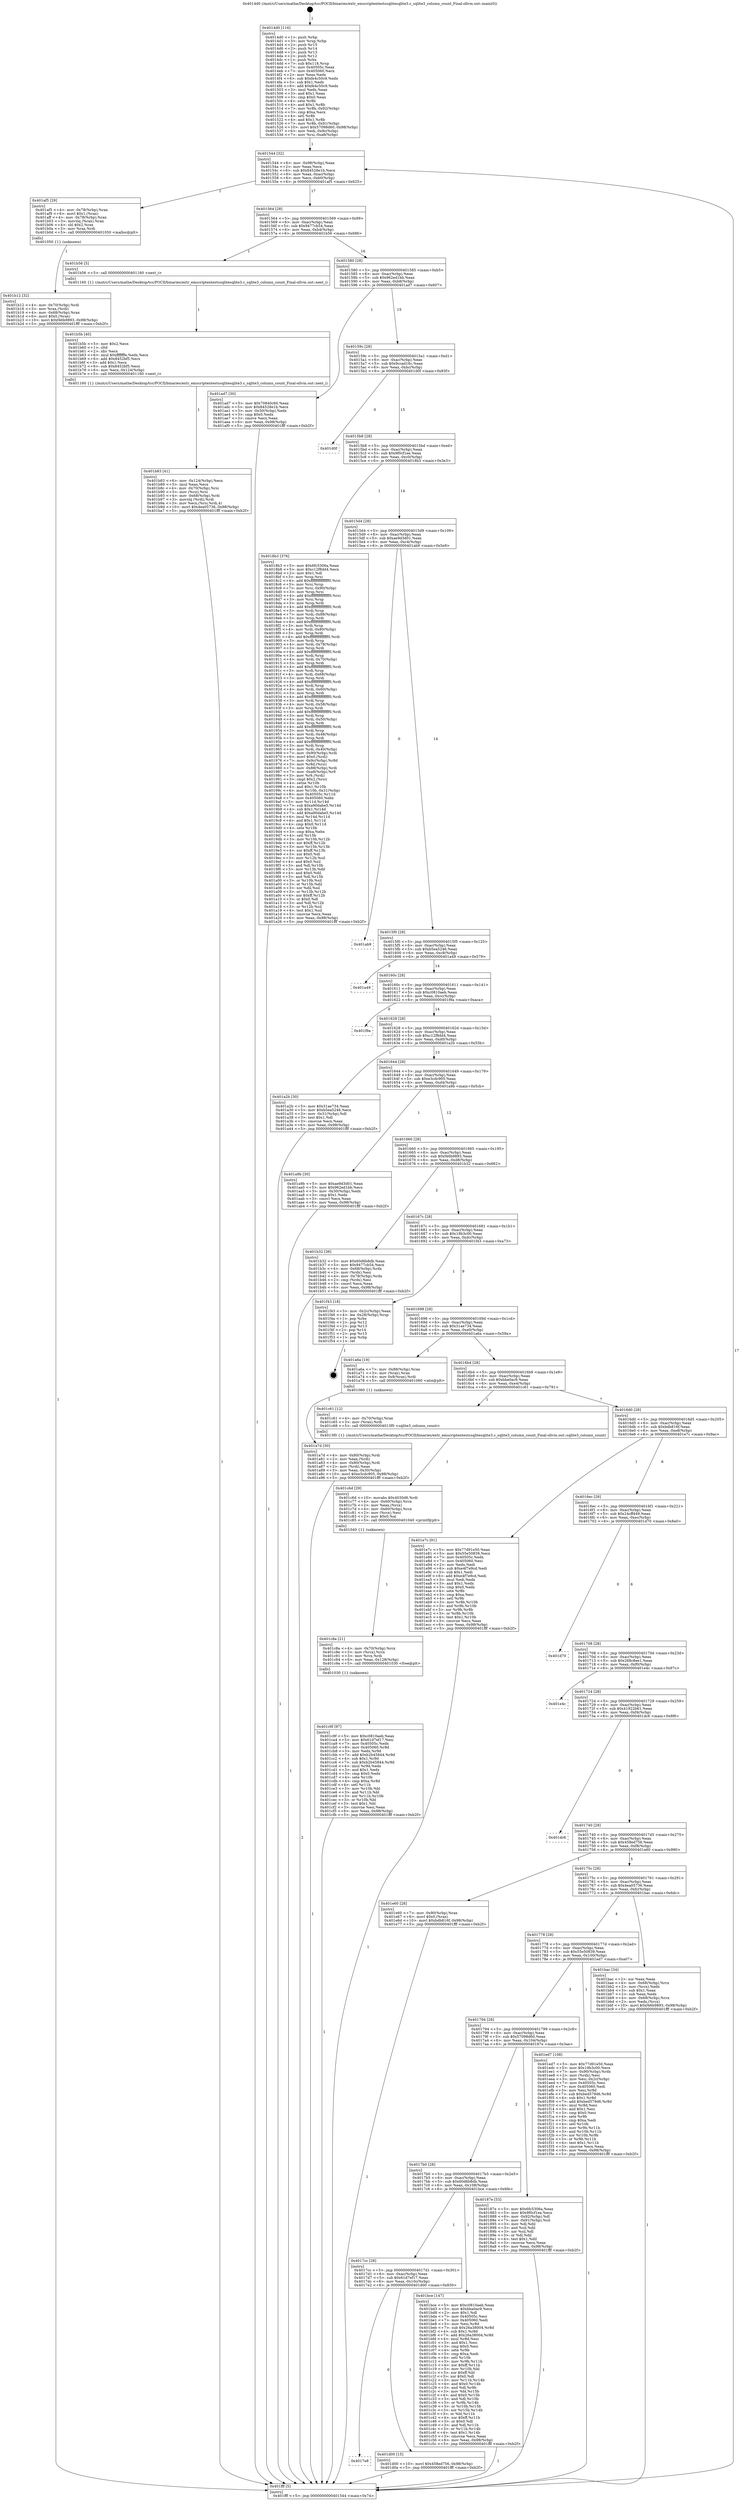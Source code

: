 digraph "0x4014d0" {
  label = "0x4014d0 (/mnt/c/Users/mathe/Desktop/tcc/POCII/binaries/extr_emscriptentestssqlitesqlite3.c_sqlite3_column_count_Final-ollvm.out::main(0))"
  labelloc = "t"
  node[shape=record]

  Entry [label="",width=0.3,height=0.3,shape=circle,fillcolor=black,style=filled]
  "0x401544" [label="{
     0x401544 [32]\l
     | [instrs]\l
     &nbsp;&nbsp;0x401544 \<+6\>: mov -0x98(%rbp),%eax\l
     &nbsp;&nbsp;0x40154a \<+2\>: mov %eax,%ecx\l
     &nbsp;&nbsp;0x40154c \<+6\>: sub $0x84528e1b,%ecx\l
     &nbsp;&nbsp;0x401552 \<+6\>: mov %eax,-0xac(%rbp)\l
     &nbsp;&nbsp;0x401558 \<+6\>: mov %ecx,-0xb0(%rbp)\l
     &nbsp;&nbsp;0x40155e \<+6\>: je 0000000000401af5 \<main+0x625\>\l
  }"]
  "0x401af5" [label="{
     0x401af5 [29]\l
     | [instrs]\l
     &nbsp;&nbsp;0x401af5 \<+4\>: mov -0x78(%rbp),%rax\l
     &nbsp;&nbsp;0x401af9 \<+6\>: movl $0x1,(%rax)\l
     &nbsp;&nbsp;0x401aff \<+4\>: mov -0x78(%rbp),%rax\l
     &nbsp;&nbsp;0x401b03 \<+3\>: movslq (%rax),%rax\l
     &nbsp;&nbsp;0x401b06 \<+4\>: shl $0x2,%rax\l
     &nbsp;&nbsp;0x401b0a \<+3\>: mov %rax,%rdi\l
     &nbsp;&nbsp;0x401b0d \<+5\>: call 0000000000401050 \<malloc@plt\>\l
     | [calls]\l
     &nbsp;&nbsp;0x401050 \{1\} (unknown)\l
  }"]
  "0x401564" [label="{
     0x401564 [28]\l
     | [instrs]\l
     &nbsp;&nbsp;0x401564 \<+5\>: jmp 0000000000401569 \<main+0x99\>\l
     &nbsp;&nbsp;0x401569 \<+6\>: mov -0xac(%rbp),%eax\l
     &nbsp;&nbsp;0x40156f \<+5\>: sub $0x9477cb54,%eax\l
     &nbsp;&nbsp;0x401574 \<+6\>: mov %eax,-0xb4(%rbp)\l
     &nbsp;&nbsp;0x40157a \<+6\>: je 0000000000401b56 \<main+0x686\>\l
  }"]
  Exit [label="",width=0.3,height=0.3,shape=circle,fillcolor=black,style=filled,peripheries=2]
  "0x401b56" [label="{
     0x401b56 [5]\l
     | [instrs]\l
     &nbsp;&nbsp;0x401b56 \<+5\>: call 0000000000401160 \<next_i\>\l
     | [calls]\l
     &nbsp;&nbsp;0x401160 \{1\} (/mnt/c/Users/mathe/Desktop/tcc/POCII/binaries/extr_emscriptentestssqlitesqlite3.c_sqlite3_column_count_Final-ollvm.out::next_i)\l
  }"]
  "0x401580" [label="{
     0x401580 [28]\l
     | [instrs]\l
     &nbsp;&nbsp;0x401580 \<+5\>: jmp 0000000000401585 \<main+0xb5\>\l
     &nbsp;&nbsp;0x401585 \<+6\>: mov -0xac(%rbp),%eax\l
     &nbsp;&nbsp;0x40158b \<+5\>: sub $0x962ed1bb,%eax\l
     &nbsp;&nbsp;0x401590 \<+6\>: mov %eax,-0xb8(%rbp)\l
     &nbsp;&nbsp;0x401596 \<+6\>: je 0000000000401ad7 \<main+0x607\>\l
  }"]
  "0x4017e8" [label="{
     0x4017e8\l
  }", style=dashed]
  "0x401ad7" [label="{
     0x401ad7 [30]\l
     | [instrs]\l
     &nbsp;&nbsp;0x401ad7 \<+5\>: mov $0x70840c60,%eax\l
     &nbsp;&nbsp;0x401adc \<+5\>: mov $0x84528e1b,%ecx\l
     &nbsp;&nbsp;0x401ae1 \<+3\>: mov -0x30(%rbp),%edx\l
     &nbsp;&nbsp;0x401ae4 \<+3\>: cmp $0x0,%edx\l
     &nbsp;&nbsp;0x401ae7 \<+3\>: cmove %ecx,%eax\l
     &nbsp;&nbsp;0x401aea \<+6\>: mov %eax,-0x98(%rbp)\l
     &nbsp;&nbsp;0x401af0 \<+5\>: jmp 0000000000401fff \<main+0xb2f\>\l
  }"]
  "0x40159c" [label="{
     0x40159c [28]\l
     | [instrs]\l
     &nbsp;&nbsp;0x40159c \<+5\>: jmp 00000000004015a1 \<main+0xd1\>\l
     &nbsp;&nbsp;0x4015a1 \<+6\>: mov -0xac(%rbp),%eax\l
     &nbsp;&nbsp;0x4015a7 \<+5\>: sub $0x9ccad16c,%eax\l
     &nbsp;&nbsp;0x4015ac \<+6\>: mov %eax,-0xbc(%rbp)\l
     &nbsp;&nbsp;0x4015b2 \<+6\>: je 0000000000401d0f \<main+0x83f\>\l
  }"]
  "0x401d00" [label="{
     0x401d00 [15]\l
     | [instrs]\l
     &nbsp;&nbsp;0x401d00 \<+10\>: movl $0x458ed756,-0x98(%rbp)\l
     &nbsp;&nbsp;0x401d0a \<+5\>: jmp 0000000000401fff \<main+0xb2f\>\l
  }"]
  "0x401d0f" [label="{
     0x401d0f\l
  }", style=dashed]
  "0x4015b8" [label="{
     0x4015b8 [28]\l
     | [instrs]\l
     &nbsp;&nbsp;0x4015b8 \<+5\>: jmp 00000000004015bd \<main+0xed\>\l
     &nbsp;&nbsp;0x4015bd \<+6\>: mov -0xac(%rbp),%eax\l
     &nbsp;&nbsp;0x4015c3 \<+5\>: sub $0x9f0cf1ee,%eax\l
     &nbsp;&nbsp;0x4015c8 \<+6\>: mov %eax,-0xc0(%rbp)\l
     &nbsp;&nbsp;0x4015ce \<+6\>: je 00000000004018b3 \<main+0x3e3\>\l
  }"]
  "0x401c9f" [label="{
     0x401c9f [97]\l
     | [instrs]\l
     &nbsp;&nbsp;0x401c9f \<+5\>: mov $0xc0810aeb,%eax\l
     &nbsp;&nbsp;0x401ca4 \<+5\>: mov $0x61d7ef17,%esi\l
     &nbsp;&nbsp;0x401ca9 \<+7\>: mov 0x40505c,%edx\l
     &nbsp;&nbsp;0x401cb0 \<+8\>: mov 0x405060,%r8d\l
     &nbsp;&nbsp;0x401cb8 \<+3\>: mov %edx,%r9d\l
     &nbsp;&nbsp;0x401cbb \<+7\>: add $0xb2b45844,%r9d\l
     &nbsp;&nbsp;0x401cc2 \<+4\>: sub $0x1,%r9d\l
     &nbsp;&nbsp;0x401cc6 \<+7\>: sub $0xb2b45844,%r9d\l
     &nbsp;&nbsp;0x401ccd \<+4\>: imul %r9d,%edx\l
     &nbsp;&nbsp;0x401cd1 \<+3\>: and $0x1,%edx\l
     &nbsp;&nbsp;0x401cd4 \<+3\>: cmp $0x0,%edx\l
     &nbsp;&nbsp;0x401cd7 \<+4\>: sete %r10b\l
     &nbsp;&nbsp;0x401cdb \<+4\>: cmp $0xa,%r8d\l
     &nbsp;&nbsp;0x401cdf \<+4\>: setl %r11b\l
     &nbsp;&nbsp;0x401ce3 \<+3\>: mov %r10b,%bl\l
     &nbsp;&nbsp;0x401ce6 \<+3\>: and %r11b,%bl\l
     &nbsp;&nbsp;0x401ce9 \<+3\>: xor %r11b,%r10b\l
     &nbsp;&nbsp;0x401cec \<+3\>: or %r10b,%bl\l
     &nbsp;&nbsp;0x401cef \<+3\>: test $0x1,%bl\l
     &nbsp;&nbsp;0x401cf2 \<+3\>: cmovne %esi,%eax\l
     &nbsp;&nbsp;0x401cf5 \<+6\>: mov %eax,-0x98(%rbp)\l
     &nbsp;&nbsp;0x401cfb \<+5\>: jmp 0000000000401fff \<main+0xb2f\>\l
  }"]
  "0x4018b3" [label="{
     0x4018b3 [376]\l
     | [instrs]\l
     &nbsp;&nbsp;0x4018b3 \<+5\>: mov $0x6fc5306a,%eax\l
     &nbsp;&nbsp;0x4018b8 \<+5\>: mov $0xc12f8dd4,%ecx\l
     &nbsp;&nbsp;0x4018bd \<+2\>: mov $0x1,%dl\l
     &nbsp;&nbsp;0x4018bf \<+3\>: mov %rsp,%rsi\l
     &nbsp;&nbsp;0x4018c2 \<+4\>: add $0xfffffffffffffff0,%rsi\l
     &nbsp;&nbsp;0x4018c6 \<+3\>: mov %rsi,%rsp\l
     &nbsp;&nbsp;0x4018c9 \<+7\>: mov %rsi,-0x90(%rbp)\l
     &nbsp;&nbsp;0x4018d0 \<+3\>: mov %rsp,%rsi\l
     &nbsp;&nbsp;0x4018d3 \<+4\>: add $0xfffffffffffffff0,%rsi\l
     &nbsp;&nbsp;0x4018d7 \<+3\>: mov %rsi,%rsp\l
     &nbsp;&nbsp;0x4018da \<+3\>: mov %rsp,%rdi\l
     &nbsp;&nbsp;0x4018dd \<+4\>: add $0xfffffffffffffff0,%rdi\l
     &nbsp;&nbsp;0x4018e1 \<+3\>: mov %rdi,%rsp\l
     &nbsp;&nbsp;0x4018e4 \<+7\>: mov %rdi,-0x88(%rbp)\l
     &nbsp;&nbsp;0x4018eb \<+3\>: mov %rsp,%rdi\l
     &nbsp;&nbsp;0x4018ee \<+4\>: add $0xfffffffffffffff0,%rdi\l
     &nbsp;&nbsp;0x4018f2 \<+3\>: mov %rdi,%rsp\l
     &nbsp;&nbsp;0x4018f5 \<+4\>: mov %rdi,-0x80(%rbp)\l
     &nbsp;&nbsp;0x4018f9 \<+3\>: mov %rsp,%rdi\l
     &nbsp;&nbsp;0x4018fc \<+4\>: add $0xfffffffffffffff0,%rdi\l
     &nbsp;&nbsp;0x401900 \<+3\>: mov %rdi,%rsp\l
     &nbsp;&nbsp;0x401903 \<+4\>: mov %rdi,-0x78(%rbp)\l
     &nbsp;&nbsp;0x401907 \<+3\>: mov %rsp,%rdi\l
     &nbsp;&nbsp;0x40190a \<+4\>: add $0xfffffffffffffff0,%rdi\l
     &nbsp;&nbsp;0x40190e \<+3\>: mov %rdi,%rsp\l
     &nbsp;&nbsp;0x401911 \<+4\>: mov %rdi,-0x70(%rbp)\l
     &nbsp;&nbsp;0x401915 \<+3\>: mov %rsp,%rdi\l
     &nbsp;&nbsp;0x401918 \<+4\>: add $0xfffffffffffffff0,%rdi\l
     &nbsp;&nbsp;0x40191c \<+3\>: mov %rdi,%rsp\l
     &nbsp;&nbsp;0x40191f \<+4\>: mov %rdi,-0x68(%rbp)\l
     &nbsp;&nbsp;0x401923 \<+3\>: mov %rsp,%rdi\l
     &nbsp;&nbsp;0x401926 \<+4\>: add $0xfffffffffffffff0,%rdi\l
     &nbsp;&nbsp;0x40192a \<+3\>: mov %rdi,%rsp\l
     &nbsp;&nbsp;0x40192d \<+4\>: mov %rdi,-0x60(%rbp)\l
     &nbsp;&nbsp;0x401931 \<+3\>: mov %rsp,%rdi\l
     &nbsp;&nbsp;0x401934 \<+4\>: add $0xfffffffffffffff0,%rdi\l
     &nbsp;&nbsp;0x401938 \<+3\>: mov %rdi,%rsp\l
     &nbsp;&nbsp;0x40193b \<+4\>: mov %rdi,-0x58(%rbp)\l
     &nbsp;&nbsp;0x40193f \<+3\>: mov %rsp,%rdi\l
     &nbsp;&nbsp;0x401942 \<+4\>: add $0xfffffffffffffff0,%rdi\l
     &nbsp;&nbsp;0x401946 \<+3\>: mov %rdi,%rsp\l
     &nbsp;&nbsp;0x401949 \<+4\>: mov %rdi,-0x50(%rbp)\l
     &nbsp;&nbsp;0x40194d \<+3\>: mov %rsp,%rdi\l
     &nbsp;&nbsp;0x401950 \<+4\>: add $0xfffffffffffffff0,%rdi\l
     &nbsp;&nbsp;0x401954 \<+3\>: mov %rdi,%rsp\l
     &nbsp;&nbsp;0x401957 \<+4\>: mov %rdi,-0x48(%rbp)\l
     &nbsp;&nbsp;0x40195b \<+3\>: mov %rsp,%rdi\l
     &nbsp;&nbsp;0x40195e \<+4\>: add $0xfffffffffffffff0,%rdi\l
     &nbsp;&nbsp;0x401962 \<+3\>: mov %rdi,%rsp\l
     &nbsp;&nbsp;0x401965 \<+4\>: mov %rdi,-0x40(%rbp)\l
     &nbsp;&nbsp;0x401969 \<+7\>: mov -0x90(%rbp),%rdi\l
     &nbsp;&nbsp;0x401970 \<+6\>: movl $0x0,(%rdi)\l
     &nbsp;&nbsp;0x401976 \<+7\>: mov -0x9c(%rbp),%r8d\l
     &nbsp;&nbsp;0x40197d \<+3\>: mov %r8d,(%rsi)\l
     &nbsp;&nbsp;0x401980 \<+7\>: mov -0x88(%rbp),%rdi\l
     &nbsp;&nbsp;0x401987 \<+7\>: mov -0xa8(%rbp),%r9\l
     &nbsp;&nbsp;0x40198e \<+3\>: mov %r9,(%rdi)\l
     &nbsp;&nbsp;0x401991 \<+3\>: cmpl $0x2,(%rsi)\l
     &nbsp;&nbsp;0x401994 \<+4\>: setne %r10b\l
     &nbsp;&nbsp;0x401998 \<+4\>: and $0x1,%r10b\l
     &nbsp;&nbsp;0x40199c \<+4\>: mov %r10b,-0x31(%rbp)\l
     &nbsp;&nbsp;0x4019a0 \<+8\>: mov 0x40505c,%r11d\l
     &nbsp;&nbsp;0x4019a8 \<+7\>: mov 0x405060,%ebx\l
     &nbsp;&nbsp;0x4019af \<+3\>: mov %r11d,%r14d\l
     &nbsp;&nbsp;0x4019b2 \<+7\>: sub $0xa90dabe5,%r14d\l
     &nbsp;&nbsp;0x4019b9 \<+4\>: sub $0x1,%r14d\l
     &nbsp;&nbsp;0x4019bd \<+7\>: add $0xa90dabe5,%r14d\l
     &nbsp;&nbsp;0x4019c4 \<+4\>: imul %r14d,%r11d\l
     &nbsp;&nbsp;0x4019c8 \<+4\>: and $0x1,%r11d\l
     &nbsp;&nbsp;0x4019cc \<+4\>: cmp $0x0,%r11d\l
     &nbsp;&nbsp;0x4019d0 \<+4\>: sete %r10b\l
     &nbsp;&nbsp;0x4019d4 \<+3\>: cmp $0xa,%ebx\l
     &nbsp;&nbsp;0x4019d7 \<+4\>: setl %r15b\l
     &nbsp;&nbsp;0x4019db \<+3\>: mov %r10b,%r12b\l
     &nbsp;&nbsp;0x4019de \<+4\>: xor $0xff,%r12b\l
     &nbsp;&nbsp;0x4019e2 \<+3\>: mov %r15b,%r13b\l
     &nbsp;&nbsp;0x4019e5 \<+4\>: xor $0xff,%r13b\l
     &nbsp;&nbsp;0x4019e9 \<+3\>: xor $0x0,%dl\l
     &nbsp;&nbsp;0x4019ec \<+3\>: mov %r12b,%sil\l
     &nbsp;&nbsp;0x4019ef \<+4\>: and $0x0,%sil\l
     &nbsp;&nbsp;0x4019f3 \<+3\>: and %dl,%r10b\l
     &nbsp;&nbsp;0x4019f6 \<+3\>: mov %r13b,%dil\l
     &nbsp;&nbsp;0x4019f9 \<+4\>: and $0x0,%dil\l
     &nbsp;&nbsp;0x4019fd \<+3\>: and %dl,%r15b\l
     &nbsp;&nbsp;0x401a00 \<+3\>: or %r10b,%sil\l
     &nbsp;&nbsp;0x401a03 \<+3\>: or %r15b,%dil\l
     &nbsp;&nbsp;0x401a06 \<+3\>: xor %dil,%sil\l
     &nbsp;&nbsp;0x401a09 \<+3\>: or %r13b,%r12b\l
     &nbsp;&nbsp;0x401a0c \<+4\>: xor $0xff,%r12b\l
     &nbsp;&nbsp;0x401a10 \<+3\>: or $0x0,%dl\l
     &nbsp;&nbsp;0x401a13 \<+3\>: and %dl,%r12b\l
     &nbsp;&nbsp;0x401a16 \<+3\>: or %r12b,%sil\l
     &nbsp;&nbsp;0x401a19 \<+4\>: test $0x1,%sil\l
     &nbsp;&nbsp;0x401a1d \<+3\>: cmovne %ecx,%eax\l
     &nbsp;&nbsp;0x401a20 \<+6\>: mov %eax,-0x98(%rbp)\l
     &nbsp;&nbsp;0x401a26 \<+5\>: jmp 0000000000401fff \<main+0xb2f\>\l
  }"]
  "0x4015d4" [label="{
     0x4015d4 [28]\l
     | [instrs]\l
     &nbsp;&nbsp;0x4015d4 \<+5\>: jmp 00000000004015d9 \<main+0x109\>\l
     &nbsp;&nbsp;0x4015d9 \<+6\>: mov -0xac(%rbp),%eax\l
     &nbsp;&nbsp;0x4015df \<+5\>: sub $0xae9d3d01,%eax\l
     &nbsp;&nbsp;0x4015e4 \<+6\>: mov %eax,-0xc4(%rbp)\l
     &nbsp;&nbsp;0x4015ea \<+6\>: je 0000000000401ab9 \<main+0x5e9\>\l
  }"]
  "0x401c8a" [label="{
     0x401c8a [21]\l
     | [instrs]\l
     &nbsp;&nbsp;0x401c8a \<+4\>: mov -0x70(%rbp),%rcx\l
     &nbsp;&nbsp;0x401c8e \<+3\>: mov (%rcx),%rcx\l
     &nbsp;&nbsp;0x401c91 \<+3\>: mov %rcx,%rdi\l
     &nbsp;&nbsp;0x401c94 \<+6\>: mov %eax,-0x128(%rbp)\l
     &nbsp;&nbsp;0x401c9a \<+5\>: call 0000000000401030 \<free@plt\>\l
     | [calls]\l
     &nbsp;&nbsp;0x401030 \{1\} (unknown)\l
  }"]
  "0x401ab9" [label="{
     0x401ab9\l
  }", style=dashed]
  "0x4015f0" [label="{
     0x4015f0 [28]\l
     | [instrs]\l
     &nbsp;&nbsp;0x4015f0 \<+5\>: jmp 00000000004015f5 \<main+0x125\>\l
     &nbsp;&nbsp;0x4015f5 \<+6\>: mov -0xac(%rbp),%eax\l
     &nbsp;&nbsp;0x4015fb \<+5\>: sub $0xb5ea5246,%eax\l
     &nbsp;&nbsp;0x401600 \<+6\>: mov %eax,-0xc8(%rbp)\l
     &nbsp;&nbsp;0x401606 \<+6\>: je 0000000000401a49 \<main+0x579\>\l
  }"]
  "0x401c6d" [label="{
     0x401c6d [29]\l
     | [instrs]\l
     &nbsp;&nbsp;0x401c6d \<+10\>: movabs $0x4030d6,%rdi\l
     &nbsp;&nbsp;0x401c77 \<+4\>: mov -0x60(%rbp),%rcx\l
     &nbsp;&nbsp;0x401c7b \<+2\>: mov %eax,(%rcx)\l
     &nbsp;&nbsp;0x401c7d \<+4\>: mov -0x60(%rbp),%rcx\l
     &nbsp;&nbsp;0x401c81 \<+2\>: mov (%rcx),%esi\l
     &nbsp;&nbsp;0x401c83 \<+2\>: mov $0x0,%al\l
     &nbsp;&nbsp;0x401c85 \<+5\>: call 0000000000401040 \<printf@plt\>\l
     | [calls]\l
     &nbsp;&nbsp;0x401040 \{1\} (unknown)\l
  }"]
  "0x401a49" [label="{
     0x401a49\l
  }", style=dashed]
  "0x40160c" [label="{
     0x40160c [28]\l
     | [instrs]\l
     &nbsp;&nbsp;0x40160c \<+5\>: jmp 0000000000401611 \<main+0x141\>\l
     &nbsp;&nbsp;0x401611 \<+6\>: mov -0xac(%rbp),%eax\l
     &nbsp;&nbsp;0x401617 \<+5\>: sub $0xc0810aeb,%eax\l
     &nbsp;&nbsp;0x40161c \<+6\>: mov %eax,-0xcc(%rbp)\l
     &nbsp;&nbsp;0x401622 \<+6\>: je 0000000000401f9a \<main+0xaca\>\l
  }"]
  "0x4017cc" [label="{
     0x4017cc [28]\l
     | [instrs]\l
     &nbsp;&nbsp;0x4017cc \<+5\>: jmp 00000000004017d1 \<main+0x301\>\l
     &nbsp;&nbsp;0x4017d1 \<+6\>: mov -0xac(%rbp),%eax\l
     &nbsp;&nbsp;0x4017d7 \<+5\>: sub $0x61d7ef17,%eax\l
     &nbsp;&nbsp;0x4017dc \<+6\>: mov %eax,-0x10c(%rbp)\l
     &nbsp;&nbsp;0x4017e2 \<+6\>: je 0000000000401d00 \<main+0x830\>\l
  }"]
  "0x401f9a" [label="{
     0x401f9a\l
  }", style=dashed]
  "0x401628" [label="{
     0x401628 [28]\l
     | [instrs]\l
     &nbsp;&nbsp;0x401628 \<+5\>: jmp 000000000040162d \<main+0x15d\>\l
     &nbsp;&nbsp;0x40162d \<+6\>: mov -0xac(%rbp),%eax\l
     &nbsp;&nbsp;0x401633 \<+5\>: sub $0xc12f8dd4,%eax\l
     &nbsp;&nbsp;0x401638 \<+6\>: mov %eax,-0xd0(%rbp)\l
     &nbsp;&nbsp;0x40163e \<+6\>: je 0000000000401a2b \<main+0x55b\>\l
  }"]
  "0x401bce" [label="{
     0x401bce [147]\l
     | [instrs]\l
     &nbsp;&nbsp;0x401bce \<+5\>: mov $0xc0810aeb,%eax\l
     &nbsp;&nbsp;0x401bd3 \<+5\>: mov $0xbba0ac9,%ecx\l
     &nbsp;&nbsp;0x401bd8 \<+2\>: mov $0x1,%dl\l
     &nbsp;&nbsp;0x401bda \<+7\>: mov 0x40505c,%esi\l
     &nbsp;&nbsp;0x401be1 \<+7\>: mov 0x405060,%edi\l
     &nbsp;&nbsp;0x401be8 \<+3\>: mov %esi,%r8d\l
     &nbsp;&nbsp;0x401beb \<+7\>: sub $0x26a38004,%r8d\l
     &nbsp;&nbsp;0x401bf2 \<+4\>: sub $0x1,%r8d\l
     &nbsp;&nbsp;0x401bf6 \<+7\>: add $0x26a38004,%r8d\l
     &nbsp;&nbsp;0x401bfd \<+4\>: imul %r8d,%esi\l
     &nbsp;&nbsp;0x401c01 \<+3\>: and $0x1,%esi\l
     &nbsp;&nbsp;0x401c04 \<+3\>: cmp $0x0,%esi\l
     &nbsp;&nbsp;0x401c07 \<+4\>: sete %r9b\l
     &nbsp;&nbsp;0x401c0b \<+3\>: cmp $0xa,%edi\l
     &nbsp;&nbsp;0x401c0e \<+4\>: setl %r10b\l
     &nbsp;&nbsp;0x401c12 \<+3\>: mov %r9b,%r11b\l
     &nbsp;&nbsp;0x401c15 \<+4\>: xor $0xff,%r11b\l
     &nbsp;&nbsp;0x401c19 \<+3\>: mov %r10b,%bl\l
     &nbsp;&nbsp;0x401c1c \<+3\>: xor $0xff,%bl\l
     &nbsp;&nbsp;0x401c1f \<+3\>: xor $0x0,%dl\l
     &nbsp;&nbsp;0x401c22 \<+3\>: mov %r11b,%r14b\l
     &nbsp;&nbsp;0x401c25 \<+4\>: and $0x0,%r14b\l
     &nbsp;&nbsp;0x401c29 \<+3\>: and %dl,%r9b\l
     &nbsp;&nbsp;0x401c2c \<+3\>: mov %bl,%r15b\l
     &nbsp;&nbsp;0x401c2f \<+4\>: and $0x0,%r15b\l
     &nbsp;&nbsp;0x401c33 \<+3\>: and %dl,%r10b\l
     &nbsp;&nbsp;0x401c36 \<+3\>: or %r9b,%r14b\l
     &nbsp;&nbsp;0x401c39 \<+3\>: or %r10b,%r15b\l
     &nbsp;&nbsp;0x401c3c \<+3\>: xor %r15b,%r14b\l
     &nbsp;&nbsp;0x401c3f \<+3\>: or %bl,%r11b\l
     &nbsp;&nbsp;0x401c42 \<+4\>: xor $0xff,%r11b\l
     &nbsp;&nbsp;0x401c46 \<+3\>: or $0x0,%dl\l
     &nbsp;&nbsp;0x401c49 \<+3\>: and %dl,%r11b\l
     &nbsp;&nbsp;0x401c4c \<+3\>: or %r11b,%r14b\l
     &nbsp;&nbsp;0x401c4f \<+4\>: test $0x1,%r14b\l
     &nbsp;&nbsp;0x401c53 \<+3\>: cmovne %ecx,%eax\l
     &nbsp;&nbsp;0x401c56 \<+6\>: mov %eax,-0x98(%rbp)\l
     &nbsp;&nbsp;0x401c5c \<+5\>: jmp 0000000000401fff \<main+0xb2f\>\l
  }"]
  "0x401a2b" [label="{
     0x401a2b [30]\l
     | [instrs]\l
     &nbsp;&nbsp;0x401a2b \<+5\>: mov $0x31ae734,%eax\l
     &nbsp;&nbsp;0x401a30 \<+5\>: mov $0xb5ea5246,%ecx\l
     &nbsp;&nbsp;0x401a35 \<+3\>: mov -0x31(%rbp),%dl\l
     &nbsp;&nbsp;0x401a38 \<+3\>: test $0x1,%dl\l
     &nbsp;&nbsp;0x401a3b \<+3\>: cmovne %ecx,%eax\l
     &nbsp;&nbsp;0x401a3e \<+6\>: mov %eax,-0x98(%rbp)\l
     &nbsp;&nbsp;0x401a44 \<+5\>: jmp 0000000000401fff \<main+0xb2f\>\l
  }"]
  "0x401644" [label="{
     0x401644 [28]\l
     | [instrs]\l
     &nbsp;&nbsp;0x401644 \<+5\>: jmp 0000000000401649 \<main+0x179\>\l
     &nbsp;&nbsp;0x401649 \<+6\>: mov -0xac(%rbp),%eax\l
     &nbsp;&nbsp;0x40164f \<+5\>: sub $0xe3cdc905,%eax\l
     &nbsp;&nbsp;0x401654 \<+6\>: mov %eax,-0xd4(%rbp)\l
     &nbsp;&nbsp;0x40165a \<+6\>: je 0000000000401a9b \<main+0x5cb\>\l
  }"]
  "0x401b83" [label="{
     0x401b83 [41]\l
     | [instrs]\l
     &nbsp;&nbsp;0x401b83 \<+6\>: mov -0x124(%rbp),%ecx\l
     &nbsp;&nbsp;0x401b89 \<+3\>: imul %eax,%ecx\l
     &nbsp;&nbsp;0x401b8c \<+4\>: mov -0x70(%rbp),%rsi\l
     &nbsp;&nbsp;0x401b90 \<+3\>: mov (%rsi),%rsi\l
     &nbsp;&nbsp;0x401b93 \<+4\>: mov -0x68(%rbp),%rdi\l
     &nbsp;&nbsp;0x401b97 \<+3\>: movslq (%rdi),%rdi\l
     &nbsp;&nbsp;0x401b9a \<+3\>: mov %ecx,(%rsi,%rdi,4)\l
     &nbsp;&nbsp;0x401b9d \<+10\>: movl $0x4ea05736,-0x98(%rbp)\l
     &nbsp;&nbsp;0x401ba7 \<+5\>: jmp 0000000000401fff \<main+0xb2f\>\l
  }"]
  "0x401a9b" [label="{
     0x401a9b [30]\l
     | [instrs]\l
     &nbsp;&nbsp;0x401a9b \<+5\>: mov $0xae9d3d01,%eax\l
     &nbsp;&nbsp;0x401aa0 \<+5\>: mov $0x962ed1bb,%ecx\l
     &nbsp;&nbsp;0x401aa5 \<+3\>: mov -0x30(%rbp),%edx\l
     &nbsp;&nbsp;0x401aa8 \<+3\>: cmp $0x1,%edx\l
     &nbsp;&nbsp;0x401aab \<+3\>: cmovl %ecx,%eax\l
     &nbsp;&nbsp;0x401aae \<+6\>: mov %eax,-0x98(%rbp)\l
     &nbsp;&nbsp;0x401ab4 \<+5\>: jmp 0000000000401fff \<main+0xb2f\>\l
  }"]
  "0x401660" [label="{
     0x401660 [28]\l
     | [instrs]\l
     &nbsp;&nbsp;0x401660 \<+5\>: jmp 0000000000401665 \<main+0x195\>\l
     &nbsp;&nbsp;0x401665 \<+6\>: mov -0xac(%rbp),%eax\l
     &nbsp;&nbsp;0x40166b \<+5\>: sub $0xf46b9893,%eax\l
     &nbsp;&nbsp;0x401670 \<+6\>: mov %eax,-0xd8(%rbp)\l
     &nbsp;&nbsp;0x401676 \<+6\>: je 0000000000401b32 \<main+0x662\>\l
  }"]
  "0x401b5b" [label="{
     0x401b5b [40]\l
     | [instrs]\l
     &nbsp;&nbsp;0x401b5b \<+5\>: mov $0x2,%ecx\l
     &nbsp;&nbsp;0x401b60 \<+1\>: cltd\l
     &nbsp;&nbsp;0x401b61 \<+2\>: idiv %ecx\l
     &nbsp;&nbsp;0x401b63 \<+6\>: imul $0xfffffffe,%edx,%ecx\l
     &nbsp;&nbsp;0x401b69 \<+6\>: add $0x8452bf5,%ecx\l
     &nbsp;&nbsp;0x401b6f \<+3\>: add $0x1,%ecx\l
     &nbsp;&nbsp;0x401b72 \<+6\>: sub $0x8452bf5,%ecx\l
     &nbsp;&nbsp;0x401b78 \<+6\>: mov %ecx,-0x124(%rbp)\l
     &nbsp;&nbsp;0x401b7e \<+5\>: call 0000000000401160 \<next_i\>\l
     | [calls]\l
     &nbsp;&nbsp;0x401160 \{1\} (/mnt/c/Users/mathe/Desktop/tcc/POCII/binaries/extr_emscriptentestssqlitesqlite3.c_sqlite3_column_count_Final-ollvm.out::next_i)\l
  }"]
  "0x401b32" [label="{
     0x401b32 [36]\l
     | [instrs]\l
     &nbsp;&nbsp;0x401b32 \<+5\>: mov $0x60d6b8db,%eax\l
     &nbsp;&nbsp;0x401b37 \<+5\>: mov $0x9477cb54,%ecx\l
     &nbsp;&nbsp;0x401b3c \<+4\>: mov -0x68(%rbp),%rdx\l
     &nbsp;&nbsp;0x401b40 \<+2\>: mov (%rdx),%esi\l
     &nbsp;&nbsp;0x401b42 \<+4\>: mov -0x78(%rbp),%rdx\l
     &nbsp;&nbsp;0x401b46 \<+2\>: cmp (%rdx),%esi\l
     &nbsp;&nbsp;0x401b48 \<+3\>: cmovl %ecx,%eax\l
     &nbsp;&nbsp;0x401b4b \<+6\>: mov %eax,-0x98(%rbp)\l
     &nbsp;&nbsp;0x401b51 \<+5\>: jmp 0000000000401fff \<main+0xb2f\>\l
  }"]
  "0x40167c" [label="{
     0x40167c [28]\l
     | [instrs]\l
     &nbsp;&nbsp;0x40167c \<+5\>: jmp 0000000000401681 \<main+0x1b1\>\l
     &nbsp;&nbsp;0x401681 \<+6\>: mov -0xac(%rbp),%eax\l
     &nbsp;&nbsp;0x401687 \<+5\>: sub $0x19b3c00,%eax\l
     &nbsp;&nbsp;0x40168c \<+6\>: mov %eax,-0xdc(%rbp)\l
     &nbsp;&nbsp;0x401692 \<+6\>: je 0000000000401f43 \<main+0xa73\>\l
  }"]
  "0x401b12" [label="{
     0x401b12 [32]\l
     | [instrs]\l
     &nbsp;&nbsp;0x401b12 \<+4\>: mov -0x70(%rbp),%rdi\l
     &nbsp;&nbsp;0x401b16 \<+3\>: mov %rax,(%rdi)\l
     &nbsp;&nbsp;0x401b19 \<+4\>: mov -0x68(%rbp),%rax\l
     &nbsp;&nbsp;0x401b1d \<+6\>: movl $0x0,(%rax)\l
     &nbsp;&nbsp;0x401b23 \<+10\>: movl $0xf46b9893,-0x98(%rbp)\l
     &nbsp;&nbsp;0x401b2d \<+5\>: jmp 0000000000401fff \<main+0xb2f\>\l
  }"]
  "0x401f43" [label="{
     0x401f43 [18]\l
     | [instrs]\l
     &nbsp;&nbsp;0x401f43 \<+3\>: mov -0x2c(%rbp),%eax\l
     &nbsp;&nbsp;0x401f46 \<+4\>: lea -0x28(%rbp),%rsp\l
     &nbsp;&nbsp;0x401f4a \<+1\>: pop %rbx\l
     &nbsp;&nbsp;0x401f4b \<+2\>: pop %r12\l
     &nbsp;&nbsp;0x401f4d \<+2\>: pop %r13\l
     &nbsp;&nbsp;0x401f4f \<+2\>: pop %r14\l
     &nbsp;&nbsp;0x401f51 \<+2\>: pop %r15\l
     &nbsp;&nbsp;0x401f53 \<+1\>: pop %rbp\l
     &nbsp;&nbsp;0x401f54 \<+1\>: ret\l
  }"]
  "0x401698" [label="{
     0x401698 [28]\l
     | [instrs]\l
     &nbsp;&nbsp;0x401698 \<+5\>: jmp 000000000040169d \<main+0x1cd\>\l
     &nbsp;&nbsp;0x40169d \<+6\>: mov -0xac(%rbp),%eax\l
     &nbsp;&nbsp;0x4016a3 \<+5\>: sub $0x31ae734,%eax\l
     &nbsp;&nbsp;0x4016a8 \<+6\>: mov %eax,-0xe0(%rbp)\l
     &nbsp;&nbsp;0x4016ae \<+6\>: je 0000000000401a6a \<main+0x59a\>\l
  }"]
  "0x401a7d" [label="{
     0x401a7d [30]\l
     | [instrs]\l
     &nbsp;&nbsp;0x401a7d \<+4\>: mov -0x80(%rbp),%rdi\l
     &nbsp;&nbsp;0x401a81 \<+2\>: mov %eax,(%rdi)\l
     &nbsp;&nbsp;0x401a83 \<+4\>: mov -0x80(%rbp),%rdi\l
     &nbsp;&nbsp;0x401a87 \<+2\>: mov (%rdi),%eax\l
     &nbsp;&nbsp;0x401a89 \<+3\>: mov %eax,-0x30(%rbp)\l
     &nbsp;&nbsp;0x401a8c \<+10\>: movl $0xe3cdc905,-0x98(%rbp)\l
     &nbsp;&nbsp;0x401a96 \<+5\>: jmp 0000000000401fff \<main+0xb2f\>\l
  }"]
  "0x401a6a" [label="{
     0x401a6a [19]\l
     | [instrs]\l
     &nbsp;&nbsp;0x401a6a \<+7\>: mov -0x88(%rbp),%rax\l
     &nbsp;&nbsp;0x401a71 \<+3\>: mov (%rax),%rax\l
     &nbsp;&nbsp;0x401a74 \<+4\>: mov 0x8(%rax),%rdi\l
     &nbsp;&nbsp;0x401a78 \<+5\>: call 0000000000401060 \<atoi@plt\>\l
     | [calls]\l
     &nbsp;&nbsp;0x401060 \{1\} (unknown)\l
  }"]
  "0x4016b4" [label="{
     0x4016b4 [28]\l
     | [instrs]\l
     &nbsp;&nbsp;0x4016b4 \<+5\>: jmp 00000000004016b9 \<main+0x1e9\>\l
     &nbsp;&nbsp;0x4016b9 \<+6\>: mov -0xac(%rbp),%eax\l
     &nbsp;&nbsp;0x4016bf \<+5\>: sub $0xbba0ac9,%eax\l
     &nbsp;&nbsp;0x4016c4 \<+6\>: mov %eax,-0xe4(%rbp)\l
     &nbsp;&nbsp;0x4016ca \<+6\>: je 0000000000401c61 \<main+0x791\>\l
  }"]
  "0x4014d0" [label="{
     0x4014d0 [116]\l
     | [instrs]\l
     &nbsp;&nbsp;0x4014d0 \<+1\>: push %rbp\l
     &nbsp;&nbsp;0x4014d1 \<+3\>: mov %rsp,%rbp\l
     &nbsp;&nbsp;0x4014d4 \<+2\>: push %r15\l
     &nbsp;&nbsp;0x4014d6 \<+2\>: push %r14\l
     &nbsp;&nbsp;0x4014d8 \<+2\>: push %r13\l
     &nbsp;&nbsp;0x4014da \<+2\>: push %r12\l
     &nbsp;&nbsp;0x4014dc \<+1\>: push %rbx\l
     &nbsp;&nbsp;0x4014dd \<+7\>: sub $0x118,%rsp\l
     &nbsp;&nbsp;0x4014e4 \<+7\>: mov 0x40505c,%eax\l
     &nbsp;&nbsp;0x4014eb \<+7\>: mov 0x405060,%ecx\l
     &nbsp;&nbsp;0x4014f2 \<+2\>: mov %eax,%edx\l
     &nbsp;&nbsp;0x4014f4 \<+6\>: sub $0xfe4c50c9,%edx\l
     &nbsp;&nbsp;0x4014fa \<+3\>: sub $0x1,%edx\l
     &nbsp;&nbsp;0x4014fd \<+6\>: add $0xfe4c50c9,%edx\l
     &nbsp;&nbsp;0x401503 \<+3\>: imul %edx,%eax\l
     &nbsp;&nbsp;0x401506 \<+3\>: and $0x1,%eax\l
     &nbsp;&nbsp;0x401509 \<+3\>: cmp $0x0,%eax\l
     &nbsp;&nbsp;0x40150c \<+4\>: sete %r8b\l
     &nbsp;&nbsp;0x401510 \<+4\>: and $0x1,%r8b\l
     &nbsp;&nbsp;0x401514 \<+7\>: mov %r8b,-0x92(%rbp)\l
     &nbsp;&nbsp;0x40151b \<+3\>: cmp $0xa,%ecx\l
     &nbsp;&nbsp;0x40151e \<+4\>: setl %r8b\l
     &nbsp;&nbsp;0x401522 \<+4\>: and $0x1,%r8b\l
     &nbsp;&nbsp;0x401526 \<+7\>: mov %r8b,-0x91(%rbp)\l
     &nbsp;&nbsp;0x40152d \<+10\>: movl $0x57098d60,-0x98(%rbp)\l
     &nbsp;&nbsp;0x401537 \<+6\>: mov %edi,-0x9c(%rbp)\l
     &nbsp;&nbsp;0x40153d \<+7\>: mov %rsi,-0xa8(%rbp)\l
  }"]
  "0x401c61" [label="{
     0x401c61 [12]\l
     | [instrs]\l
     &nbsp;&nbsp;0x401c61 \<+4\>: mov -0x70(%rbp),%rax\l
     &nbsp;&nbsp;0x401c65 \<+3\>: mov (%rax),%rdi\l
     &nbsp;&nbsp;0x401c68 \<+5\>: call 00000000004013f0 \<sqlite3_column_count\>\l
     | [calls]\l
     &nbsp;&nbsp;0x4013f0 \{1\} (/mnt/c/Users/mathe/Desktop/tcc/POCII/binaries/extr_emscriptentestssqlitesqlite3.c_sqlite3_column_count_Final-ollvm.out::sqlite3_column_count)\l
  }"]
  "0x4016d0" [label="{
     0x4016d0 [28]\l
     | [instrs]\l
     &nbsp;&nbsp;0x4016d0 \<+5\>: jmp 00000000004016d5 \<main+0x205\>\l
     &nbsp;&nbsp;0x4016d5 \<+6\>: mov -0xac(%rbp),%eax\l
     &nbsp;&nbsp;0x4016db \<+5\>: sub $0xbdb816f,%eax\l
     &nbsp;&nbsp;0x4016e0 \<+6\>: mov %eax,-0xe8(%rbp)\l
     &nbsp;&nbsp;0x4016e6 \<+6\>: je 0000000000401e7c \<main+0x9ac\>\l
  }"]
  "0x401fff" [label="{
     0x401fff [5]\l
     | [instrs]\l
     &nbsp;&nbsp;0x401fff \<+5\>: jmp 0000000000401544 \<main+0x74\>\l
  }"]
  "0x401e7c" [label="{
     0x401e7c [91]\l
     | [instrs]\l
     &nbsp;&nbsp;0x401e7c \<+5\>: mov $0x77d91e50,%eax\l
     &nbsp;&nbsp;0x401e81 \<+5\>: mov $0x55e50839,%ecx\l
     &nbsp;&nbsp;0x401e86 \<+7\>: mov 0x40505c,%edx\l
     &nbsp;&nbsp;0x401e8d \<+7\>: mov 0x405060,%esi\l
     &nbsp;&nbsp;0x401e94 \<+2\>: mov %edx,%edi\l
     &nbsp;&nbsp;0x401e96 \<+6\>: sub $0xe4f7e9cd,%edi\l
     &nbsp;&nbsp;0x401e9c \<+3\>: sub $0x1,%edi\l
     &nbsp;&nbsp;0x401e9f \<+6\>: add $0xe4f7e9cd,%edi\l
     &nbsp;&nbsp;0x401ea5 \<+3\>: imul %edi,%edx\l
     &nbsp;&nbsp;0x401ea8 \<+3\>: and $0x1,%edx\l
     &nbsp;&nbsp;0x401eab \<+3\>: cmp $0x0,%edx\l
     &nbsp;&nbsp;0x401eae \<+4\>: sete %r8b\l
     &nbsp;&nbsp;0x401eb2 \<+3\>: cmp $0xa,%esi\l
     &nbsp;&nbsp;0x401eb5 \<+4\>: setl %r9b\l
     &nbsp;&nbsp;0x401eb9 \<+3\>: mov %r8b,%r10b\l
     &nbsp;&nbsp;0x401ebc \<+3\>: and %r9b,%r10b\l
     &nbsp;&nbsp;0x401ebf \<+3\>: xor %r9b,%r8b\l
     &nbsp;&nbsp;0x401ec2 \<+3\>: or %r8b,%r10b\l
     &nbsp;&nbsp;0x401ec5 \<+4\>: test $0x1,%r10b\l
     &nbsp;&nbsp;0x401ec9 \<+3\>: cmovne %ecx,%eax\l
     &nbsp;&nbsp;0x401ecc \<+6\>: mov %eax,-0x98(%rbp)\l
     &nbsp;&nbsp;0x401ed2 \<+5\>: jmp 0000000000401fff \<main+0xb2f\>\l
  }"]
  "0x4016ec" [label="{
     0x4016ec [28]\l
     | [instrs]\l
     &nbsp;&nbsp;0x4016ec \<+5\>: jmp 00000000004016f1 \<main+0x221\>\l
     &nbsp;&nbsp;0x4016f1 \<+6\>: mov -0xac(%rbp),%eax\l
     &nbsp;&nbsp;0x4016f7 \<+5\>: sub $0x24cff449,%eax\l
     &nbsp;&nbsp;0x4016fc \<+6\>: mov %eax,-0xec(%rbp)\l
     &nbsp;&nbsp;0x401702 \<+6\>: je 0000000000401d70 \<main+0x8a0\>\l
  }"]
  "0x4017b0" [label="{
     0x4017b0 [28]\l
     | [instrs]\l
     &nbsp;&nbsp;0x4017b0 \<+5\>: jmp 00000000004017b5 \<main+0x2e5\>\l
     &nbsp;&nbsp;0x4017b5 \<+6\>: mov -0xac(%rbp),%eax\l
     &nbsp;&nbsp;0x4017bb \<+5\>: sub $0x60d6b8db,%eax\l
     &nbsp;&nbsp;0x4017c0 \<+6\>: mov %eax,-0x108(%rbp)\l
     &nbsp;&nbsp;0x4017c6 \<+6\>: je 0000000000401bce \<main+0x6fe\>\l
  }"]
  "0x401d70" [label="{
     0x401d70\l
  }", style=dashed]
  "0x401708" [label="{
     0x401708 [28]\l
     | [instrs]\l
     &nbsp;&nbsp;0x401708 \<+5\>: jmp 000000000040170d \<main+0x23d\>\l
     &nbsp;&nbsp;0x40170d \<+6\>: mov -0xac(%rbp),%eax\l
     &nbsp;&nbsp;0x401713 \<+5\>: sub $0x268c8ee1,%eax\l
     &nbsp;&nbsp;0x401718 \<+6\>: mov %eax,-0xf0(%rbp)\l
     &nbsp;&nbsp;0x40171e \<+6\>: je 0000000000401e4c \<main+0x97c\>\l
  }"]
  "0x40187e" [label="{
     0x40187e [53]\l
     | [instrs]\l
     &nbsp;&nbsp;0x40187e \<+5\>: mov $0x6fc5306a,%eax\l
     &nbsp;&nbsp;0x401883 \<+5\>: mov $0x9f0cf1ee,%ecx\l
     &nbsp;&nbsp;0x401888 \<+6\>: mov -0x92(%rbp),%dl\l
     &nbsp;&nbsp;0x40188e \<+7\>: mov -0x91(%rbp),%sil\l
     &nbsp;&nbsp;0x401895 \<+3\>: mov %dl,%dil\l
     &nbsp;&nbsp;0x401898 \<+3\>: and %sil,%dil\l
     &nbsp;&nbsp;0x40189b \<+3\>: xor %sil,%dl\l
     &nbsp;&nbsp;0x40189e \<+3\>: or %dl,%dil\l
     &nbsp;&nbsp;0x4018a1 \<+4\>: test $0x1,%dil\l
     &nbsp;&nbsp;0x4018a5 \<+3\>: cmovne %ecx,%eax\l
     &nbsp;&nbsp;0x4018a8 \<+6\>: mov %eax,-0x98(%rbp)\l
     &nbsp;&nbsp;0x4018ae \<+5\>: jmp 0000000000401fff \<main+0xb2f\>\l
  }"]
  "0x401e4c" [label="{
     0x401e4c\l
  }", style=dashed]
  "0x401724" [label="{
     0x401724 [28]\l
     | [instrs]\l
     &nbsp;&nbsp;0x401724 \<+5\>: jmp 0000000000401729 \<main+0x259\>\l
     &nbsp;&nbsp;0x401729 \<+6\>: mov -0xac(%rbp),%eax\l
     &nbsp;&nbsp;0x40172f \<+5\>: sub $0x41922b61,%eax\l
     &nbsp;&nbsp;0x401734 \<+6\>: mov %eax,-0xf4(%rbp)\l
     &nbsp;&nbsp;0x40173a \<+6\>: je 0000000000401dc6 \<main+0x8f6\>\l
  }"]
  "0x401794" [label="{
     0x401794 [28]\l
     | [instrs]\l
     &nbsp;&nbsp;0x401794 \<+5\>: jmp 0000000000401799 \<main+0x2c9\>\l
     &nbsp;&nbsp;0x401799 \<+6\>: mov -0xac(%rbp),%eax\l
     &nbsp;&nbsp;0x40179f \<+5\>: sub $0x57098d60,%eax\l
     &nbsp;&nbsp;0x4017a4 \<+6\>: mov %eax,-0x104(%rbp)\l
     &nbsp;&nbsp;0x4017aa \<+6\>: je 000000000040187e \<main+0x3ae\>\l
  }"]
  "0x401dc6" [label="{
     0x401dc6\l
  }", style=dashed]
  "0x401740" [label="{
     0x401740 [28]\l
     | [instrs]\l
     &nbsp;&nbsp;0x401740 \<+5\>: jmp 0000000000401745 \<main+0x275\>\l
     &nbsp;&nbsp;0x401745 \<+6\>: mov -0xac(%rbp),%eax\l
     &nbsp;&nbsp;0x40174b \<+5\>: sub $0x458ed756,%eax\l
     &nbsp;&nbsp;0x401750 \<+6\>: mov %eax,-0xf8(%rbp)\l
     &nbsp;&nbsp;0x401756 \<+6\>: je 0000000000401e60 \<main+0x990\>\l
  }"]
  "0x401ed7" [label="{
     0x401ed7 [108]\l
     | [instrs]\l
     &nbsp;&nbsp;0x401ed7 \<+5\>: mov $0x77d91e50,%eax\l
     &nbsp;&nbsp;0x401edc \<+5\>: mov $0x19b3c00,%ecx\l
     &nbsp;&nbsp;0x401ee1 \<+7\>: mov -0x90(%rbp),%rdx\l
     &nbsp;&nbsp;0x401ee8 \<+2\>: mov (%rdx),%esi\l
     &nbsp;&nbsp;0x401eea \<+3\>: mov %esi,-0x2c(%rbp)\l
     &nbsp;&nbsp;0x401eed \<+7\>: mov 0x40505c,%esi\l
     &nbsp;&nbsp;0x401ef4 \<+7\>: mov 0x405060,%edi\l
     &nbsp;&nbsp;0x401efb \<+3\>: mov %esi,%r8d\l
     &nbsp;&nbsp;0x401efe \<+7\>: sub $0xbed579d6,%r8d\l
     &nbsp;&nbsp;0x401f05 \<+4\>: sub $0x1,%r8d\l
     &nbsp;&nbsp;0x401f09 \<+7\>: add $0xbed579d6,%r8d\l
     &nbsp;&nbsp;0x401f10 \<+4\>: imul %r8d,%esi\l
     &nbsp;&nbsp;0x401f14 \<+3\>: and $0x1,%esi\l
     &nbsp;&nbsp;0x401f17 \<+3\>: cmp $0x0,%esi\l
     &nbsp;&nbsp;0x401f1a \<+4\>: sete %r9b\l
     &nbsp;&nbsp;0x401f1e \<+3\>: cmp $0xa,%edi\l
     &nbsp;&nbsp;0x401f21 \<+4\>: setl %r10b\l
     &nbsp;&nbsp;0x401f25 \<+3\>: mov %r9b,%r11b\l
     &nbsp;&nbsp;0x401f28 \<+3\>: and %r10b,%r11b\l
     &nbsp;&nbsp;0x401f2b \<+3\>: xor %r10b,%r9b\l
     &nbsp;&nbsp;0x401f2e \<+3\>: or %r9b,%r11b\l
     &nbsp;&nbsp;0x401f31 \<+4\>: test $0x1,%r11b\l
     &nbsp;&nbsp;0x401f35 \<+3\>: cmovne %ecx,%eax\l
     &nbsp;&nbsp;0x401f38 \<+6\>: mov %eax,-0x98(%rbp)\l
     &nbsp;&nbsp;0x401f3e \<+5\>: jmp 0000000000401fff \<main+0xb2f\>\l
  }"]
  "0x401e60" [label="{
     0x401e60 [28]\l
     | [instrs]\l
     &nbsp;&nbsp;0x401e60 \<+7\>: mov -0x90(%rbp),%rax\l
     &nbsp;&nbsp;0x401e67 \<+6\>: movl $0x0,(%rax)\l
     &nbsp;&nbsp;0x401e6d \<+10\>: movl $0xbdb816f,-0x98(%rbp)\l
     &nbsp;&nbsp;0x401e77 \<+5\>: jmp 0000000000401fff \<main+0xb2f\>\l
  }"]
  "0x40175c" [label="{
     0x40175c [28]\l
     | [instrs]\l
     &nbsp;&nbsp;0x40175c \<+5\>: jmp 0000000000401761 \<main+0x291\>\l
     &nbsp;&nbsp;0x401761 \<+6\>: mov -0xac(%rbp),%eax\l
     &nbsp;&nbsp;0x401767 \<+5\>: sub $0x4ea05736,%eax\l
     &nbsp;&nbsp;0x40176c \<+6\>: mov %eax,-0xfc(%rbp)\l
     &nbsp;&nbsp;0x401772 \<+6\>: je 0000000000401bac \<main+0x6dc\>\l
  }"]
  "0x401778" [label="{
     0x401778 [28]\l
     | [instrs]\l
     &nbsp;&nbsp;0x401778 \<+5\>: jmp 000000000040177d \<main+0x2ad\>\l
     &nbsp;&nbsp;0x40177d \<+6\>: mov -0xac(%rbp),%eax\l
     &nbsp;&nbsp;0x401783 \<+5\>: sub $0x55e50839,%eax\l
     &nbsp;&nbsp;0x401788 \<+6\>: mov %eax,-0x100(%rbp)\l
     &nbsp;&nbsp;0x40178e \<+6\>: je 0000000000401ed7 \<main+0xa07\>\l
  }"]
  "0x401bac" [label="{
     0x401bac [34]\l
     | [instrs]\l
     &nbsp;&nbsp;0x401bac \<+2\>: xor %eax,%eax\l
     &nbsp;&nbsp;0x401bae \<+4\>: mov -0x68(%rbp),%rcx\l
     &nbsp;&nbsp;0x401bb2 \<+2\>: mov (%rcx),%edx\l
     &nbsp;&nbsp;0x401bb4 \<+3\>: sub $0x1,%eax\l
     &nbsp;&nbsp;0x401bb7 \<+2\>: sub %eax,%edx\l
     &nbsp;&nbsp;0x401bb9 \<+4\>: mov -0x68(%rbp),%rcx\l
     &nbsp;&nbsp;0x401bbd \<+2\>: mov %edx,(%rcx)\l
     &nbsp;&nbsp;0x401bbf \<+10\>: movl $0xf46b9893,-0x98(%rbp)\l
     &nbsp;&nbsp;0x401bc9 \<+5\>: jmp 0000000000401fff \<main+0xb2f\>\l
  }"]
  Entry -> "0x4014d0" [label=" 1"]
  "0x401544" -> "0x401af5" [label=" 1"]
  "0x401544" -> "0x401564" [label=" 17"]
  "0x401f43" -> Exit [label=" 1"]
  "0x401564" -> "0x401b56" [label=" 1"]
  "0x401564" -> "0x401580" [label=" 16"]
  "0x401ed7" -> "0x401fff" [label=" 1"]
  "0x401580" -> "0x401ad7" [label=" 1"]
  "0x401580" -> "0x40159c" [label=" 15"]
  "0x401e7c" -> "0x401fff" [label=" 1"]
  "0x40159c" -> "0x401d0f" [label=" 0"]
  "0x40159c" -> "0x4015b8" [label=" 15"]
  "0x401e60" -> "0x401fff" [label=" 1"]
  "0x4015b8" -> "0x4018b3" [label=" 1"]
  "0x4015b8" -> "0x4015d4" [label=" 14"]
  "0x4017cc" -> "0x4017e8" [label=" 0"]
  "0x4015d4" -> "0x401ab9" [label=" 0"]
  "0x4015d4" -> "0x4015f0" [label=" 14"]
  "0x4017cc" -> "0x401d00" [label=" 1"]
  "0x4015f0" -> "0x401a49" [label=" 0"]
  "0x4015f0" -> "0x40160c" [label=" 14"]
  "0x401d00" -> "0x401fff" [label=" 1"]
  "0x40160c" -> "0x401f9a" [label=" 0"]
  "0x40160c" -> "0x401628" [label=" 14"]
  "0x401c9f" -> "0x401fff" [label=" 1"]
  "0x401628" -> "0x401a2b" [label=" 1"]
  "0x401628" -> "0x401644" [label=" 13"]
  "0x401c8a" -> "0x401c9f" [label=" 1"]
  "0x401644" -> "0x401a9b" [label=" 1"]
  "0x401644" -> "0x401660" [label=" 12"]
  "0x401c61" -> "0x401c6d" [label=" 1"]
  "0x401660" -> "0x401b32" [label=" 2"]
  "0x401660" -> "0x40167c" [label=" 10"]
  "0x401bce" -> "0x401fff" [label=" 1"]
  "0x40167c" -> "0x401f43" [label=" 1"]
  "0x40167c" -> "0x401698" [label=" 9"]
  "0x4017b0" -> "0x4017cc" [label=" 1"]
  "0x401698" -> "0x401a6a" [label=" 1"]
  "0x401698" -> "0x4016b4" [label=" 8"]
  "0x4017b0" -> "0x401bce" [label=" 1"]
  "0x4016b4" -> "0x401c61" [label=" 1"]
  "0x4016b4" -> "0x4016d0" [label=" 7"]
  "0x401bac" -> "0x401fff" [label=" 1"]
  "0x4016d0" -> "0x401e7c" [label=" 1"]
  "0x4016d0" -> "0x4016ec" [label=" 6"]
  "0x401b83" -> "0x401fff" [label=" 1"]
  "0x4016ec" -> "0x401d70" [label=" 0"]
  "0x4016ec" -> "0x401708" [label=" 6"]
  "0x401b5b" -> "0x401b83" [label=" 1"]
  "0x401708" -> "0x401e4c" [label=" 0"]
  "0x401708" -> "0x401724" [label=" 6"]
  "0x401b56" -> "0x401b5b" [label=" 1"]
  "0x401724" -> "0x401dc6" [label=" 0"]
  "0x401724" -> "0x401740" [label=" 6"]
  "0x401b12" -> "0x401fff" [label=" 1"]
  "0x401740" -> "0x401e60" [label=" 1"]
  "0x401740" -> "0x40175c" [label=" 5"]
  "0x401af5" -> "0x401b12" [label=" 1"]
  "0x40175c" -> "0x401bac" [label=" 1"]
  "0x40175c" -> "0x401778" [label=" 4"]
  "0x401ad7" -> "0x401fff" [label=" 1"]
  "0x401778" -> "0x401ed7" [label=" 1"]
  "0x401778" -> "0x401794" [label=" 3"]
  "0x401b32" -> "0x401fff" [label=" 2"]
  "0x401794" -> "0x40187e" [label=" 1"]
  "0x401794" -> "0x4017b0" [label=" 2"]
  "0x40187e" -> "0x401fff" [label=" 1"]
  "0x4014d0" -> "0x401544" [label=" 1"]
  "0x401fff" -> "0x401544" [label=" 17"]
  "0x401c6d" -> "0x401c8a" [label=" 1"]
  "0x4018b3" -> "0x401fff" [label=" 1"]
  "0x401a2b" -> "0x401fff" [label=" 1"]
  "0x401a6a" -> "0x401a7d" [label=" 1"]
  "0x401a7d" -> "0x401fff" [label=" 1"]
  "0x401a9b" -> "0x401fff" [label=" 1"]
}
